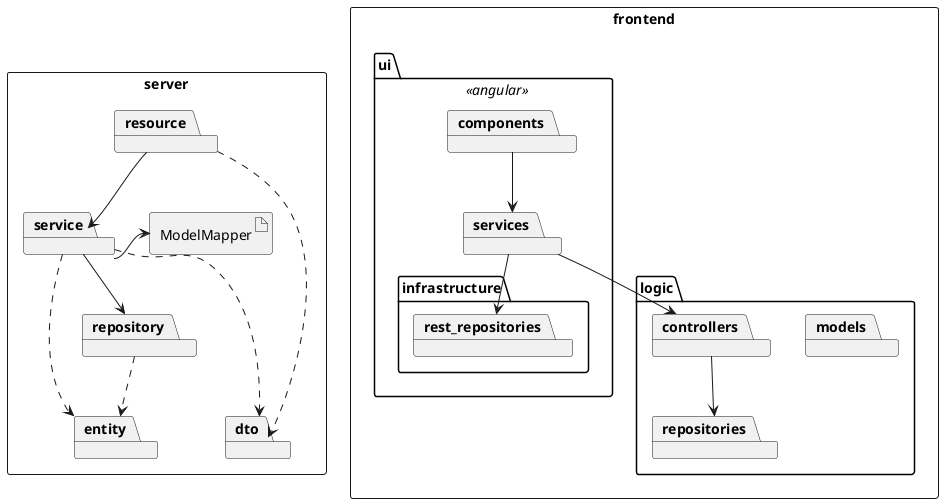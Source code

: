@startuml

rectangle server {
    package resource
    package service
    package repository
    package entity
    package dto

    artifact ModelMapper

    resource -down-> service
    resource .down.> dto
    service .down..> dto
    service .down.> entity
    service -down-> repository
    service -left-> ModelMapper
    repository .down.> entity
}

rectangle frontend {
    package ui <<angular>> {
        package components{
        }
        package services{
        }
        package infrastructure{
            package rest_repositories{
            }
        }

    }



    package logic {
        package models {
        }
        package controllers {
        }
        package repositories {
        }
    }





    services --> controllers
    components -down-> services
    services -down-> rest_repositories
    controllers -down-> repositories


}

@enduml
